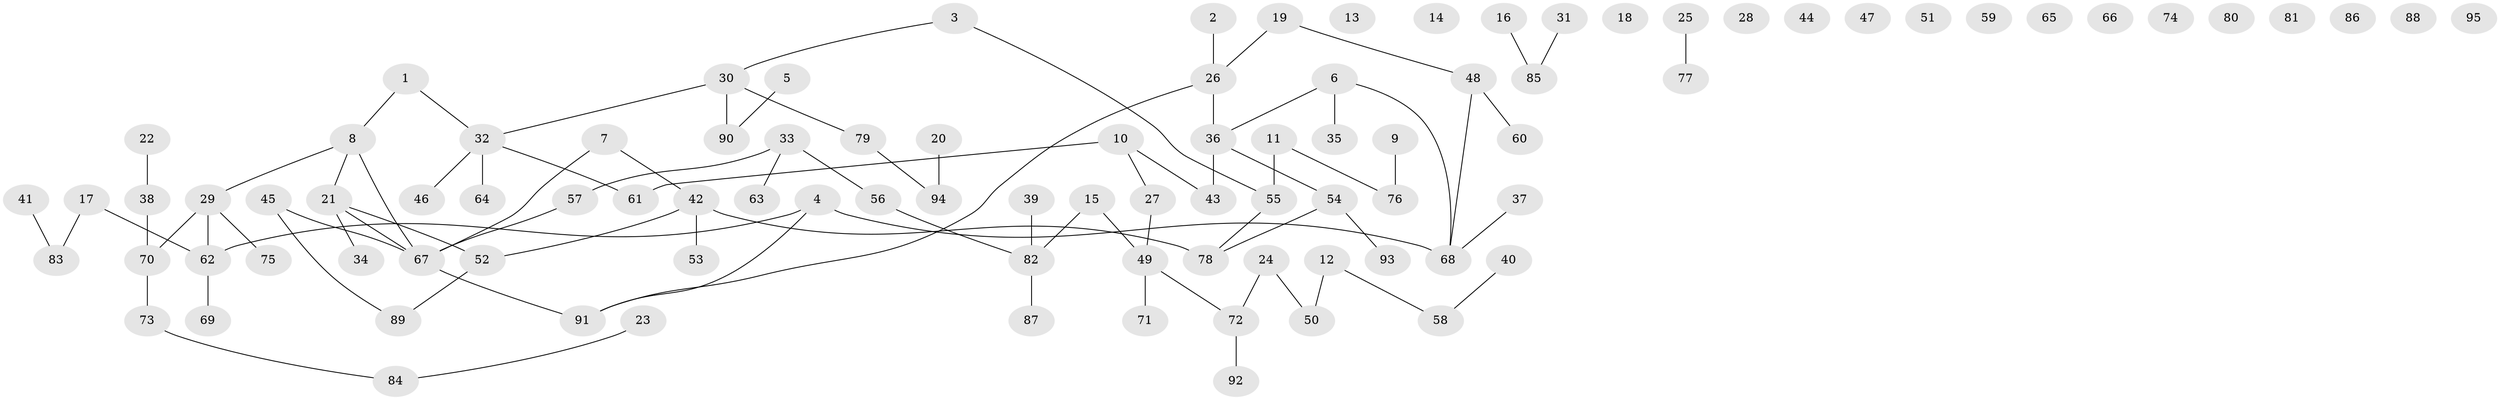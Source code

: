 // coarse degree distribution, {10: 0.020833333333333332, 1: 0.3125, 4: 0.08333333333333333, 3: 0.14583333333333334, 6: 0.020833333333333332, 2: 0.0625, 0: 0.3541666666666667}
// Generated by graph-tools (version 1.1) at 2025/16/03/04/25 18:16:32]
// undirected, 95 vertices, 86 edges
graph export_dot {
graph [start="1"]
  node [color=gray90,style=filled];
  1;
  2;
  3;
  4;
  5;
  6;
  7;
  8;
  9;
  10;
  11;
  12;
  13;
  14;
  15;
  16;
  17;
  18;
  19;
  20;
  21;
  22;
  23;
  24;
  25;
  26;
  27;
  28;
  29;
  30;
  31;
  32;
  33;
  34;
  35;
  36;
  37;
  38;
  39;
  40;
  41;
  42;
  43;
  44;
  45;
  46;
  47;
  48;
  49;
  50;
  51;
  52;
  53;
  54;
  55;
  56;
  57;
  58;
  59;
  60;
  61;
  62;
  63;
  64;
  65;
  66;
  67;
  68;
  69;
  70;
  71;
  72;
  73;
  74;
  75;
  76;
  77;
  78;
  79;
  80;
  81;
  82;
  83;
  84;
  85;
  86;
  87;
  88;
  89;
  90;
  91;
  92;
  93;
  94;
  95;
  1 -- 8;
  1 -- 32;
  2 -- 26;
  3 -- 30;
  3 -- 55;
  4 -- 62;
  4 -- 68;
  4 -- 91;
  5 -- 90;
  6 -- 35;
  6 -- 36;
  6 -- 68;
  7 -- 42;
  7 -- 67;
  8 -- 21;
  8 -- 29;
  8 -- 67;
  9 -- 76;
  10 -- 27;
  10 -- 43;
  10 -- 61;
  11 -- 55;
  11 -- 76;
  12 -- 50;
  12 -- 58;
  15 -- 49;
  15 -- 82;
  16 -- 85;
  17 -- 62;
  17 -- 83;
  19 -- 26;
  19 -- 48;
  20 -- 94;
  21 -- 34;
  21 -- 52;
  21 -- 67;
  22 -- 38;
  23 -- 84;
  24 -- 50;
  24 -- 72;
  25 -- 77;
  26 -- 36;
  26 -- 91;
  27 -- 49;
  29 -- 62;
  29 -- 70;
  29 -- 75;
  30 -- 32;
  30 -- 79;
  30 -- 90;
  31 -- 85;
  32 -- 46;
  32 -- 61;
  32 -- 64;
  33 -- 56;
  33 -- 57;
  33 -- 63;
  36 -- 43;
  36 -- 54;
  37 -- 68;
  38 -- 70;
  39 -- 82;
  40 -- 58;
  41 -- 83;
  42 -- 52;
  42 -- 53;
  42 -- 78;
  45 -- 67;
  45 -- 89;
  48 -- 60;
  48 -- 68;
  49 -- 71;
  49 -- 72;
  52 -- 89;
  54 -- 78;
  54 -- 93;
  55 -- 78;
  56 -- 82;
  57 -- 67;
  62 -- 69;
  67 -- 91;
  70 -- 73;
  72 -- 92;
  73 -- 84;
  79 -- 94;
  82 -- 87;
}
